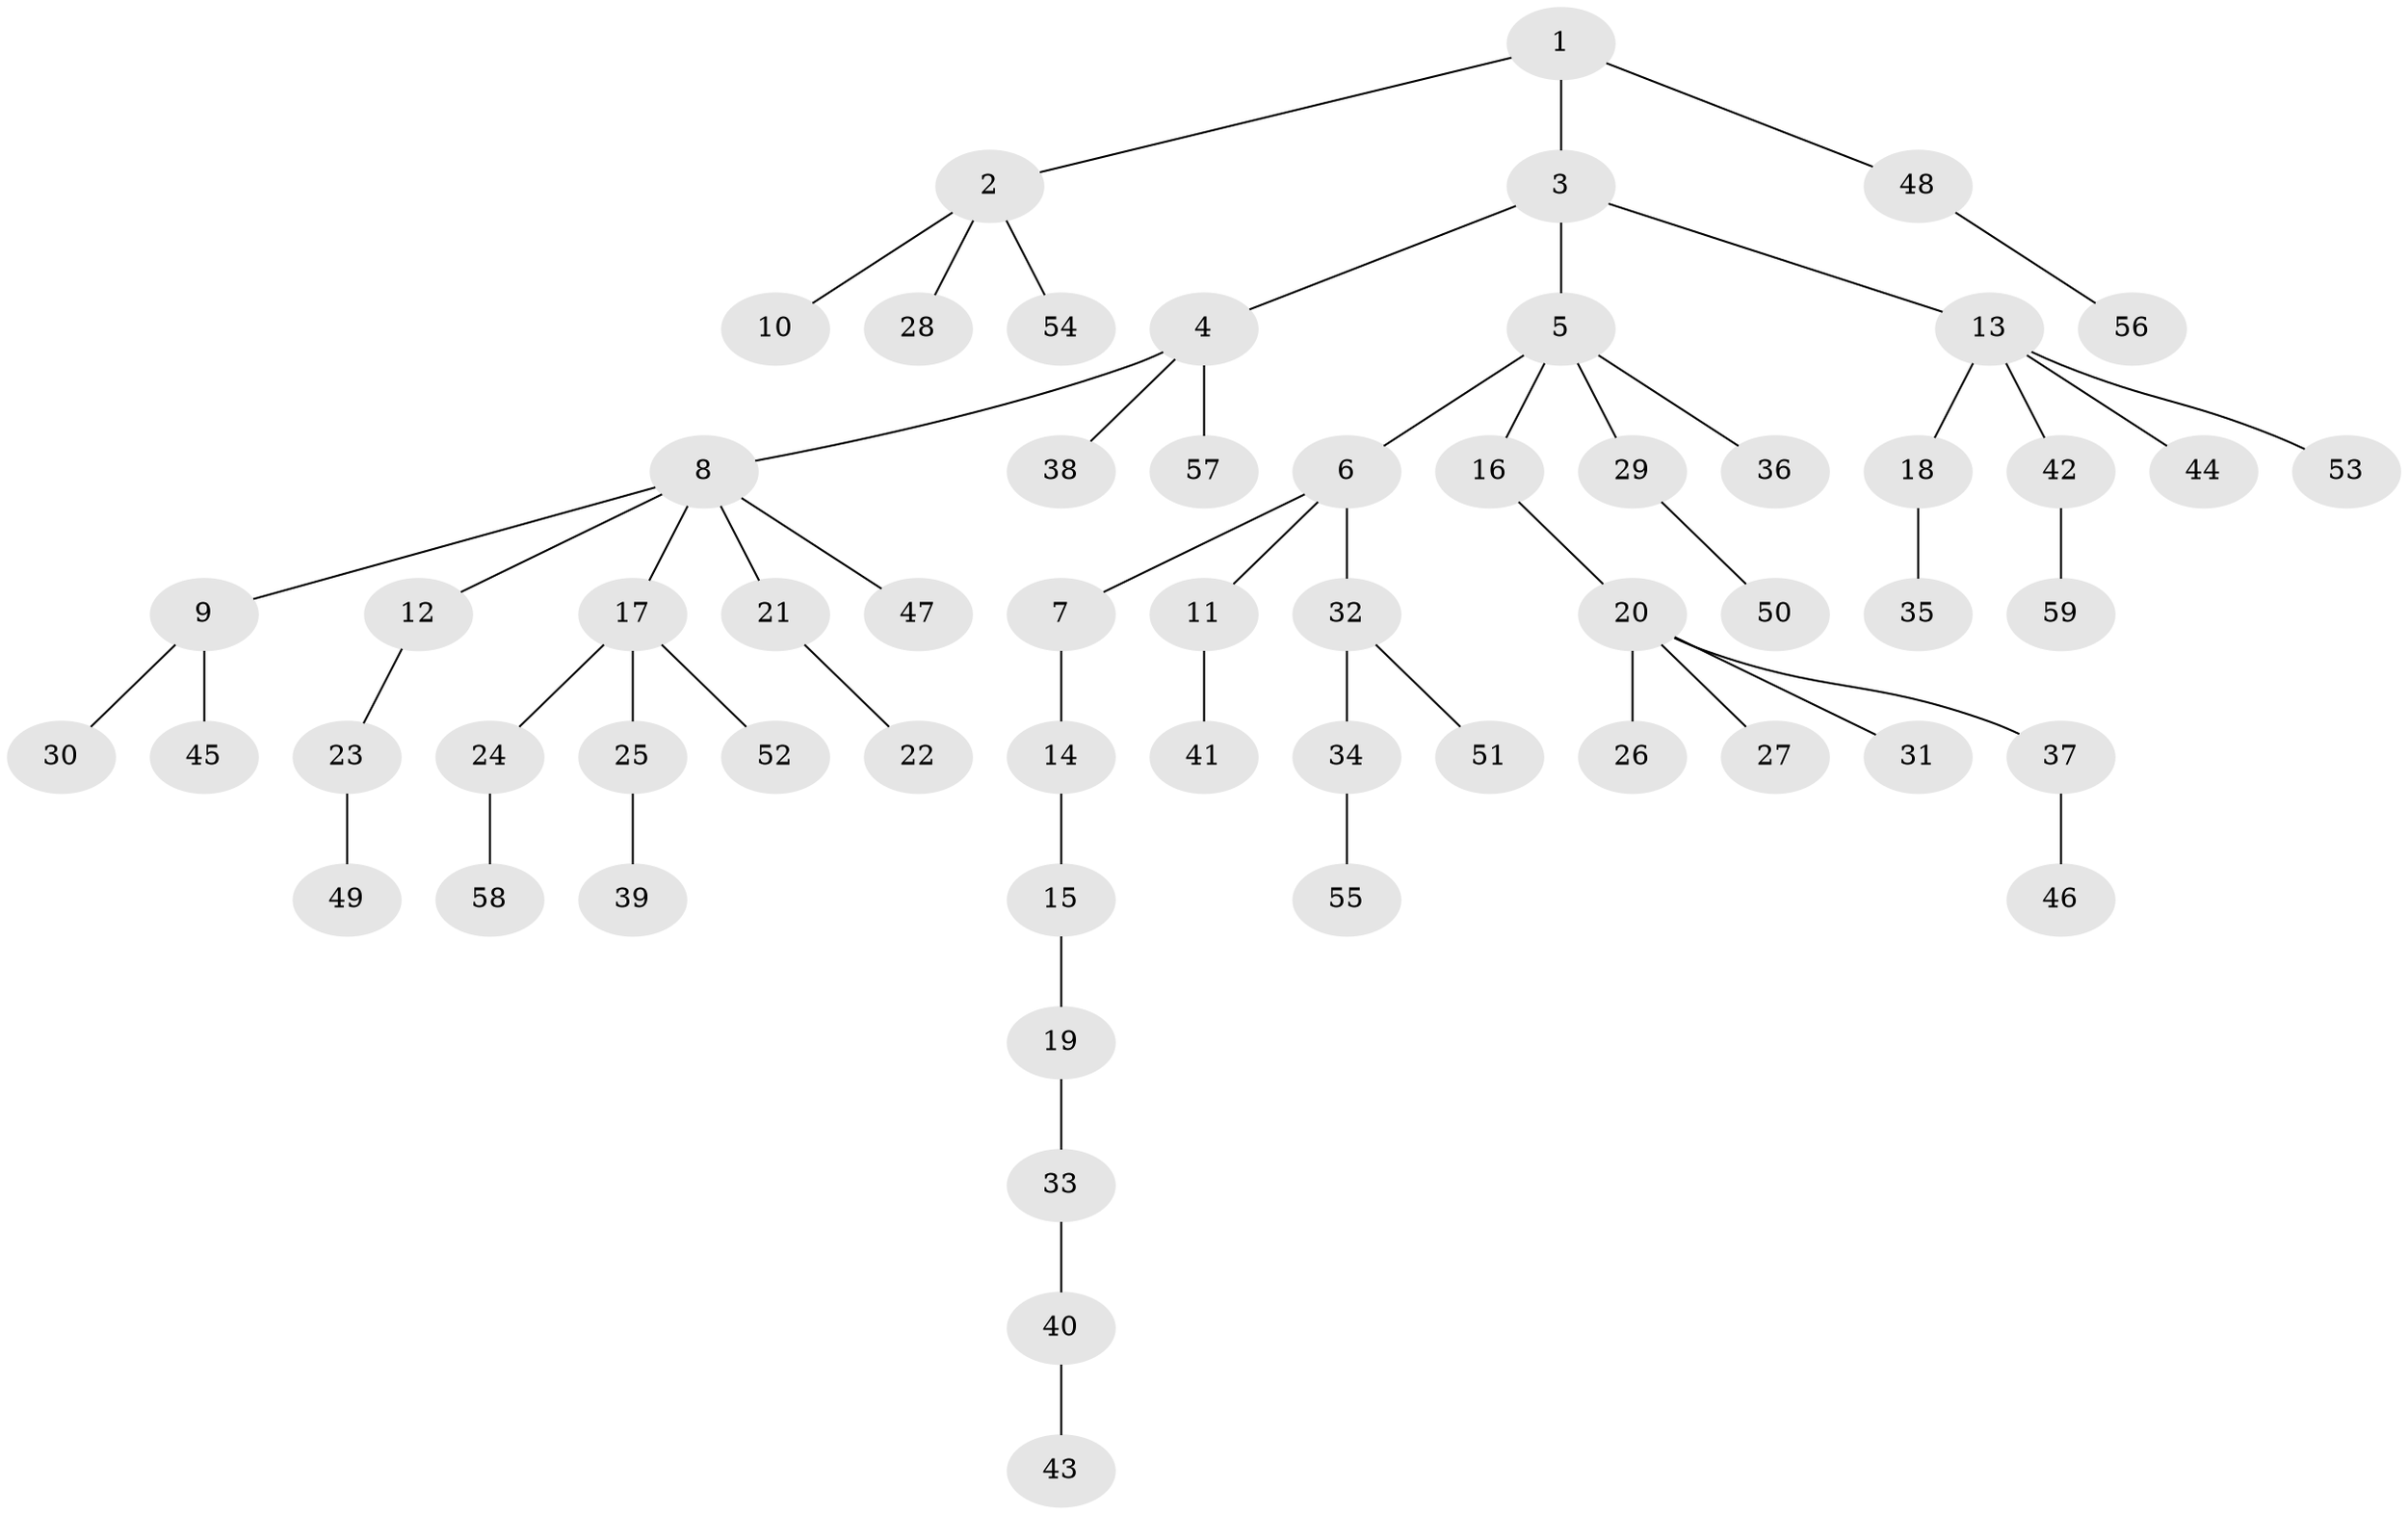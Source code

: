 // coarse degree distribution, {3: 0.10526315789473684, 7: 0.05263157894736842, 4: 0.05263157894736842, 2: 0.15789473684210525, 1: 0.6052631578947368, 5: 0.02631578947368421}
// Generated by graph-tools (version 1.1) at 2025/52/02/27/25 19:52:11]
// undirected, 59 vertices, 58 edges
graph export_dot {
graph [start="1"]
  node [color=gray90,style=filled];
  1;
  2;
  3;
  4;
  5;
  6;
  7;
  8;
  9;
  10;
  11;
  12;
  13;
  14;
  15;
  16;
  17;
  18;
  19;
  20;
  21;
  22;
  23;
  24;
  25;
  26;
  27;
  28;
  29;
  30;
  31;
  32;
  33;
  34;
  35;
  36;
  37;
  38;
  39;
  40;
  41;
  42;
  43;
  44;
  45;
  46;
  47;
  48;
  49;
  50;
  51;
  52;
  53;
  54;
  55;
  56;
  57;
  58;
  59;
  1 -- 2;
  1 -- 3;
  1 -- 48;
  2 -- 10;
  2 -- 28;
  2 -- 54;
  3 -- 4;
  3 -- 5;
  3 -- 13;
  4 -- 8;
  4 -- 38;
  4 -- 57;
  5 -- 6;
  5 -- 16;
  5 -- 29;
  5 -- 36;
  6 -- 7;
  6 -- 11;
  6 -- 32;
  7 -- 14;
  8 -- 9;
  8 -- 12;
  8 -- 17;
  8 -- 21;
  8 -- 47;
  9 -- 30;
  9 -- 45;
  11 -- 41;
  12 -- 23;
  13 -- 18;
  13 -- 42;
  13 -- 44;
  13 -- 53;
  14 -- 15;
  15 -- 19;
  16 -- 20;
  17 -- 24;
  17 -- 25;
  17 -- 52;
  18 -- 35;
  19 -- 33;
  20 -- 26;
  20 -- 27;
  20 -- 31;
  20 -- 37;
  21 -- 22;
  23 -- 49;
  24 -- 58;
  25 -- 39;
  29 -- 50;
  32 -- 34;
  32 -- 51;
  33 -- 40;
  34 -- 55;
  37 -- 46;
  40 -- 43;
  42 -- 59;
  48 -- 56;
}
